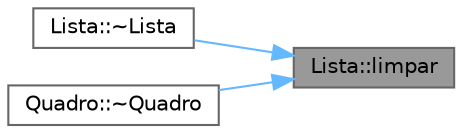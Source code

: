 digraph "Lista::limpar"
{
 // INTERACTIVE_SVG=YES
 // LATEX_PDF_SIZE
  bgcolor="transparent";
  edge [fontname=Helvetica,fontsize=10,labelfontname=Helvetica,labelfontsize=10];
  node [fontname=Helvetica,fontsize=10,shape=box,height=0.2,width=0.4];
  rankdir="RL";
  Node1 [id="Node000001",label="Lista::limpar",height=0.2,width=0.4,color="gray40", fillcolor="grey60", style="filled", fontcolor="black",tooltip="Remove todos os nós da lista e libera a memória."];
  Node1 -> Node2 [id="edge1_Node000001_Node000002",dir="back",color="steelblue1",style="solid",tooltip=" "];
  Node2 [id="Node000002",label="Lista::~Lista",height=0.2,width=0.4,color="grey40", fillcolor="white", style="filled",URL="$db/dba/class_lista.html#a4d7394b2728a00ad8404965b2e15d096",tooltip="Destrutor da classe Lista."];
  Node1 -> Node3 [id="edge2_Node000001_Node000003",dir="back",color="steelblue1",style="solid",tooltip=" "];
  Node3 [id="Node000003",label="Quadro::~Quadro",height=0.2,width=0.4,color="grey40", fillcolor="white", style="filled",URL="$d1/d13/class_quadro.html#af569ac1f73c8e6859effde0e2aa115d4",tooltip="Destrutor da classe Quadro."];
}

